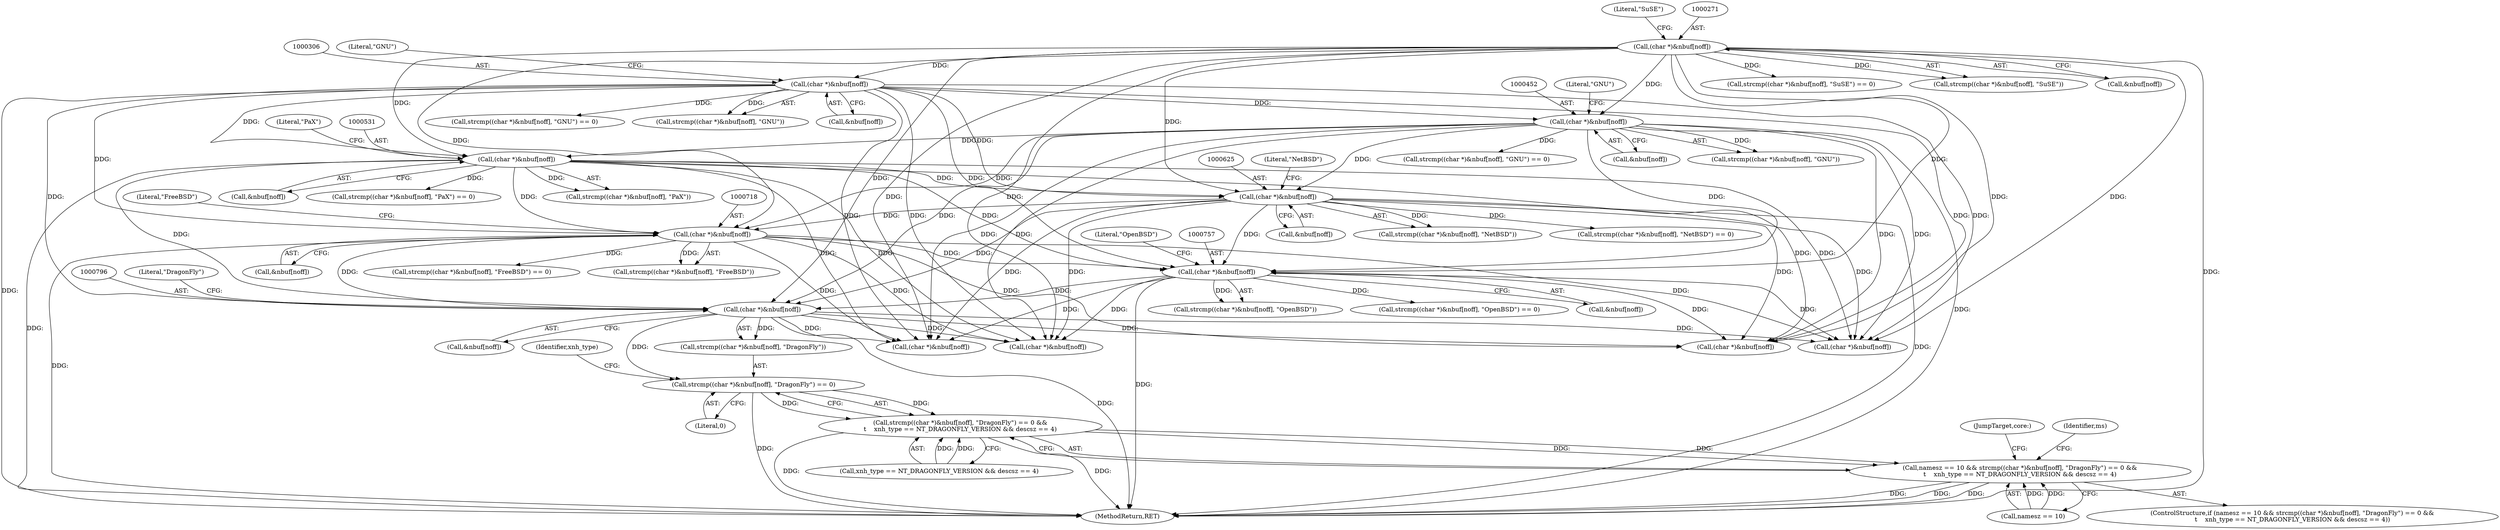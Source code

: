 digraph "0_file_b4c01141e5367f247b84dcaf6aefbb4e741842b8@API" {
"1000793" [label="(Call,strcmp((char *)&nbuf[noff], \"DragonFly\") == 0)"];
"1000795" [label="(Call,(char *)&nbuf[noff])"];
"1000756" [label="(Call,(char *)&nbuf[noff])"];
"1000624" [label="(Call,(char *)&nbuf[noff])"];
"1000305" [label="(Call,(char *)&nbuf[noff])"];
"1000270" [label="(Call,(char *)&nbuf[noff])"];
"1000451" [label="(Call,(char *)&nbuf[noff])"];
"1000530" [label="(Call,(char *)&nbuf[noff])"];
"1000717" [label="(Call,(char *)&nbuf[noff])"];
"1000792" [label="(Call,strcmp((char *)&nbuf[noff], \"DragonFly\") == 0 &&\n\t    xnh_type == NT_DRAGONFLY_VERSION && descsz == 4)"];
"1000788" [label="(Call,namesz == 10 && strcmp((char *)&nbuf[noff], \"DragonFly\") == 0 &&\n\t    xnh_type == NT_DRAGONFLY_VERSION && descsz == 4)"];
"1000630" [label="(Literal,\"NetBSD\")"];
"1000268" [label="(Call,strcmp((char *)&nbuf[noff], \"SuSE\") == 0)"];
"1000624" [label="(Call,(char *)&nbuf[noff])"];
"1000762" [label="(Literal,\"OpenBSD\")"];
"1001237" [label="(MethodReturn,RET)"];
"1000872" [label="(Call,(char *)&nbuf[noff])"];
"1000755" [label="(Call,strcmp((char *)&nbuf[noff], \"OpenBSD\"))"];
"1000792" [label="(Call,strcmp((char *)&nbuf[noff], \"DragonFly\") == 0 &&\n\t    xnh_type == NT_DRAGONFLY_VERSION && descsz == 4)"];
"1000457" [label="(Literal,\"GNU\")"];
"1000269" [label="(Call,strcmp((char *)&nbuf[noff], \"SuSE\"))"];
"1000723" [label="(Literal,\"FreeBSD\")"];
"1000272" [label="(Call,&nbuf[noff])"];
"1000623" [label="(Call,strcmp((char *)&nbuf[noff], \"NetBSD\"))"];
"1000311" [label="(Literal,\"GNU\")"];
"1000532" [label="(Call,&nbuf[noff])"];
"1000528" [label="(Call,strcmp((char *)&nbuf[noff], \"PaX\") == 0)"];
"1000863" [label="(JumpTarget,core:)"];
"1000303" [label="(Call,strcmp((char *)&nbuf[noff], \"GNU\") == 0)"];
"1000793" [label="(Call,strcmp((char *)&nbuf[noff], \"DragonFly\") == 0)"];
"1000622" [label="(Call,strcmp((char *)&nbuf[noff], \"NetBSD\") == 0)"];
"1000925" [label="(Call,(char *)&nbuf[noff])"];
"1000803" [label="(Call,xnh_type == NT_DRAGONFLY_VERSION && descsz == 4)"];
"1000754" [label="(Call,strcmp((char *)&nbuf[noff], \"OpenBSD\") == 0)"];
"1000719" [label="(Call,&nbuf[noff])"];
"1000450" [label="(Call,strcmp((char *)&nbuf[noff], \"GNU\"))"];
"1000529" [label="(Call,strcmp((char *)&nbuf[noff], \"PaX\"))"];
"1000536" [label="(Literal,\"PaX\")"];
"1000717" [label="(Call,(char *)&nbuf[noff])"];
"1000802" [label="(Literal,0)"];
"1000795" [label="(Call,(char *)&nbuf[noff])"];
"1000788" [label="(Call,namesz == 10 && strcmp((char *)&nbuf[noff], \"DragonFly\") == 0 &&\n\t    xnh_type == NT_DRAGONFLY_VERSION && descsz == 4)"];
"1000815" [label="(Identifier,ms)"];
"1000304" [label="(Call,strcmp((char *)&nbuf[noff], \"GNU\"))"];
"1000530" [label="(Call,(char *)&nbuf[noff])"];
"1000887" [label="(Call,(char *)&nbuf[noff])"];
"1000270" [label="(Call,(char *)&nbuf[noff])"];
"1000787" [label="(ControlStructure,if (namesz == 10 && strcmp((char *)&nbuf[noff], \"DragonFly\") == 0 &&\n\t    xnh_type == NT_DRAGONFLY_VERSION && descsz == 4))"];
"1000305" [label="(Call,(char *)&nbuf[noff])"];
"1000307" [label="(Call,&nbuf[noff])"];
"1000715" [label="(Call,strcmp((char *)&nbuf[noff], \"FreeBSD\") == 0)"];
"1000801" [label="(Literal,\"DragonFly\")"];
"1000756" [label="(Call,(char *)&nbuf[noff])"];
"1000758" [label="(Call,&nbuf[noff])"];
"1000626" [label="(Call,&nbuf[noff])"];
"1000453" [label="(Call,&nbuf[noff])"];
"1000789" [label="(Call,namesz == 10)"];
"1000797" [label="(Call,&nbuf[noff])"];
"1000794" [label="(Call,strcmp((char *)&nbuf[noff], \"DragonFly\"))"];
"1000276" [label="(Literal,\"SuSE\")"];
"1000716" [label="(Call,strcmp((char *)&nbuf[noff], \"FreeBSD\"))"];
"1000805" [label="(Identifier,xnh_type)"];
"1000906" [label="(Call,(char *)&nbuf[noff])"];
"1000449" [label="(Call,strcmp((char *)&nbuf[noff], \"GNU\") == 0)"];
"1000451" [label="(Call,(char *)&nbuf[noff])"];
"1000793" -> "1000792"  [label="AST: "];
"1000793" -> "1000802"  [label="CFG: "];
"1000794" -> "1000793"  [label="AST: "];
"1000802" -> "1000793"  [label="AST: "];
"1000805" -> "1000793"  [label="CFG: "];
"1000792" -> "1000793"  [label="CFG: "];
"1000793" -> "1001237"  [label="DDG: "];
"1000793" -> "1000792"  [label="DDG: "];
"1000793" -> "1000792"  [label="DDG: "];
"1000795" -> "1000793"  [label="DDG: "];
"1000795" -> "1000794"  [label="AST: "];
"1000795" -> "1000797"  [label="CFG: "];
"1000796" -> "1000795"  [label="AST: "];
"1000797" -> "1000795"  [label="AST: "];
"1000801" -> "1000795"  [label="CFG: "];
"1000795" -> "1001237"  [label="DDG: "];
"1000795" -> "1000794"  [label="DDG: "];
"1000756" -> "1000795"  [label="DDG: "];
"1000624" -> "1000795"  [label="DDG: "];
"1000305" -> "1000795"  [label="DDG: "];
"1000270" -> "1000795"  [label="DDG: "];
"1000530" -> "1000795"  [label="DDG: "];
"1000451" -> "1000795"  [label="DDG: "];
"1000717" -> "1000795"  [label="DDG: "];
"1000795" -> "1000872"  [label="DDG: "];
"1000795" -> "1000887"  [label="DDG: "];
"1000795" -> "1000906"  [label="DDG: "];
"1000795" -> "1000925"  [label="DDG: "];
"1000756" -> "1000755"  [label="AST: "];
"1000756" -> "1000758"  [label="CFG: "];
"1000757" -> "1000756"  [label="AST: "];
"1000758" -> "1000756"  [label="AST: "];
"1000762" -> "1000756"  [label="CFG: "];
"1000756" -> "1001237"  [label="DDG: "];
"1000756" -> "1000754"  [label="DDG: "];
"1000756" -> "1000755"  [label="DDG: "];
"1000624" -> "1000756"  [label="DDG: "];
"1000305" -> "1000756"  [label="DDG: "];
"1000270" -> "1000756"  [label="DDG: "];
"1000530" -> "1000756"  [label="DDG: "];
"1000451" -> "1000756"  [label="DDG: "];
"1000717" -> "1000756"  [label="DDG: "];
"1000756" -> "1000872"  [label="DDG: "];
"1000756" -> "1000887"  [label="DDG: "];
"1000756" -> "1000906"  [label="DDG: "];
"1000756" -> "1000925"  [label="DDG: "];
"1000624" -> "1000623"  [label="AST: "];
"1000624" -> "1000626"  [label="CFG: "];
"1000625" -> "1000624"  [label="AST: "];
"1000626" -> "1000624"  [label="AST: "];
"1000630" -> "1000624"  [label="CFG: "];
"1000624" -> "1001237"  [label="DDG: "];
"1000624" -> "1000622"  [label="DDG: "];
"1000624" -> "1000623"  [label="DDG: "];
"1000305" -> "1000624"  [label="DDG: "];
"1000451" -> "1000624"  [label="DDG: "];
"1000270" -> "1000624"  [label="DDG: "];
"1000530" -> "1000624"  [label="DDG: "];
"1000624" -> "1000717"  [label="DDG: "];
"1000624" -> "1000872"  [label="DDG: "];
"1000624" -> "1000887"  [label="DDG: "];
"1000624" -> "1000906"  [label="DDG: "];
"1000624" -> "1000925"  [label="DDG: "];
"1000305" -> "1000304"  [label="AST: "];
"1000305" -> "1000307"  [label="CFG: "];
"1000306" -> "1000305"  [label="AST: "];
"1000307" -> "1000305"  [label="AST: "];
"1000311" -> "1000305"  [label="CFG: "];
"1000305" -> "1001237"  [label="DDG: "];
"1000305" -> "1000303"  [label="DDG: "];
"1000305" -> "1000304"  [label="DDG: "];
"1000270" -> "1000305"  [label="DDG: "];
"1000305" -> "1000451"  [label="DDG: "];
"1000305" -> "1000530"  [label="DDG: "];
"1000305" -> "1000717"  [label="DDG: "];
"1000305" -> "1000872"  [label="DDG: "];
"1000305" -> "1000887"  [label="DDG: "];
"1000305" -> "1000906"  [label="DDG: "];
"1000305" -> "1000925"  [label="DDG: "];
"1000270" -> "1000269"  [label="AST: "];
"1000270" -> "1000272"  [label="CFG: "];
"1000271" -> "1000270"  [label="AST: "];
"1000272" -> "1000270"  [label="AST: "];
"1000276" -> "1000270"  [label="CFG: "];
"1000270" -> "1001237"  [label="DDG: "];
"1000270" -> "1000268"  [label="DDG: "];
"1000270" -> "1000269"  [label="DDG: "];
"1000270" -> "1000451"  [label="DDG: "];
"1000270" -> "1000530"  [label="DDG: "];
"1000270" -> "1000717"  [label="DDG: "];
"1000270" -> "1000872"  [label="DDG: "];
"1000270" -> "1000887"  [label="DDG: "];
"1000270" -> "1000906"  [label="DDG: "];
"1000270" -> "1000925"  [label="DDG: "];
"1000451" -> "1000450"  [label="AST: "];
"1000451" -> "1000453"  [label="CFG: "];
"1000452" -> "1000451"  [label="AST: "];
"1000453" -> "1000451"  [label="AST: "];
"1000457" -> "1000451"  [label="CFG: "];
"1000451" -> "1001237"  [label="DDG: "];
"1000451" -> "1000449"  [label="DDG: "];
"1000451" -> "1000450"  [label="DDG: "];
"1000451" -> "1000530"  [label="DDG: "];
"1000451" -> "1000717"  [label="DDG: "];
"1000451" -> "1000872"  [label="DDG: "];
"1000451" -> "1000887"  [label="DDG: "];
"1000451" -> "1000906"  [label="DDG: "];
"1000451" -> "1000925"  [label="DDG: "];
"1000530" -> "1000529"  [label="AST: "];
"1000530" -> "1000532"  [label="CFG: "];
"1000531" -> "1000530"  [label="AST: "];
"1000532" -> "1000530"  [label="AST: "];
"1000536" -> "1000530"  [label="CFG: "];
"1000530" -> "1001237"  [label="DDG: "];
"1000530" -> "1000528"  [label="DDG: "];
"1000530" -> "1000529"  [label="DDG: "];
"1000530" -> "1000717"  [label="DDG: "];
"1000530" -> "1000872"  [label="DDG: "];
"1000530" -> "1000887"  [label="DDG: "];
"1000530" -> "1000906"  [label="DDG: "];
"1000530" -> "1000925"  [label="DDG: "];
"1000717" -> "1000716"  [label="AST: "];
"1000717" -> "1000719"  [label="CFG: "];
"1000718" -> "1000717"  [label="AST: "];
"1000719" -> "1000717"  [label="AST: "];
"1000723" -> "1000717"  [label="CFG: "];
"1000717" -> "1001237"  [label="DDG: "];
"1000717" -> "1000715"  [label="DDG: "];
"1000717" -> "1000716"  [label="DDG: "];
"1000717" -> "1000872"  [label="DDG: "];
"1000717" -> "1000887"  [label="DDG: "];
"1000717" -> "1000906"  [label="DDG: "];
"1000717" -> "1000925"  [label="DDG: "];
"1000792" -> "1000788"  [label="AST: "];
"1000792" -> "1000803"  [label="CFG: "];
"1000803" -> "1000792"  [label="AST: "];
"1000788" -> "1000792"  [label="CFG: "];
"1000792" -> "1001237"  [label="DDG: "];
"1000792" -> "1001237"  [label="DDG: "];
"1000792" -> "1000788"  [label="DDG: "];
"1000792" -> "1000788"  [label="DDG: "];
"1000803" -> "1000792"  [label="DDG: "];
"1000803" -> "1000792"  [label="DDG: "];
"1000788" -> "1000787"  [label="AST: "];
"1000788" -> "1000789"  [label="CFG: "];
"1000789" -> "1000788"  [label="AST: "];
"1000815" -> "1000788"  [label="CFG: "];
"1000863" -> "1000788"  [label="CFG: "];
"1000788" -> "1001237"  [label="DDG: "];
"1000788" -> "1001237"  [label="DDG: "];
"1000788" -> "1001237"  [label="DDG: "];
"1000789" -> "1000788"  [label="DDG: "];
"1000789" -> "1000788"  [label="DDG: "];
}
